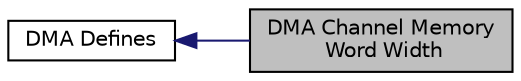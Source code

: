 digraph "DMA Channel Memory Word Width"
{
  edge [fontname="Helvetica",fontsize="10",labelfontname="Helvetica",labelfontsize="10"];
  node [fontname="Helvetica",fontsize="10",shape=record];
  rankdir=LR;
  Node0 [label="DMA Channel Memory\l Word Width",height=0.2,width=0.4,color="black", fillcolor="grey75", style="filled" fontcolor="black"];
  Node1 [label="DMA Defines",height=0.2,width=0.4,color="black", fillcolor="white", style="filled",URL="$group__dma__defines.html",tooltip="Defined Constants and Types for the STM32F1xx DMA Controller."];
  Node1->Node0 [shape=plaintext, color="midnightblue", dir="back", style="solid"];
}
